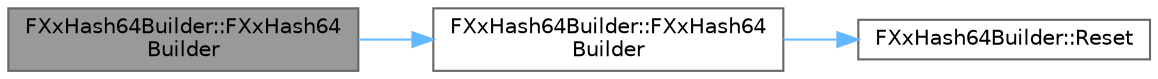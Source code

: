 digraph "FXxHash64Builder::FXxHash64Builder"
{
 // INTERACTIVE_SVG=YES
 // LATEX_PDF_SIZE
  bgcolor="transparent";
  edge [fontname=Helvetica,fontsize=10,labelfontname=Helvetica,labelfontsize=10];
  node [fontname=Helvetica,fontsize=10,shape=box,height=0.2,width=0.4];
  rankdir="LR";
  Node1 [id="Node000001",label="FXxHash64Builder::FXxHash64\lBuilder",height=0.2,width=0.4,color="gray40", fillcolor="grey60", style="filled", fontcolor="black",tooltip=" "];
  Node1 -> Node2 [id="edge1_Node000001_Node000002",color="steelblue1",style="solid",tooltip=" "];
  Node2 [id="Node000002",label="FXxHash64Builder::FXxHash64\lBuilder",height=0.2,width=0.4,color="grey40", fillcolor="white", style="filled",URL="$d0/dfe/classFXxHash64Builder.html#a4e2f1c56db79cf0e9e83faf00434b872",tooltip=" "];
  Node2 -> Node3 [id="edge2_Node000002_Node000003",color="steelblue1",style="solid",tooltip=" "];
  Node3 [id="Node000003",label="FXxHash64Builder::Reset",height=0.2,width=0.4,color="grey40", fillcolor="white", style="filled",URL="$d0/dfe/classFXxHash64Builder.html#a1a365fc01000a8db47f99c6552c9d91d",tooltip=" "];
}
